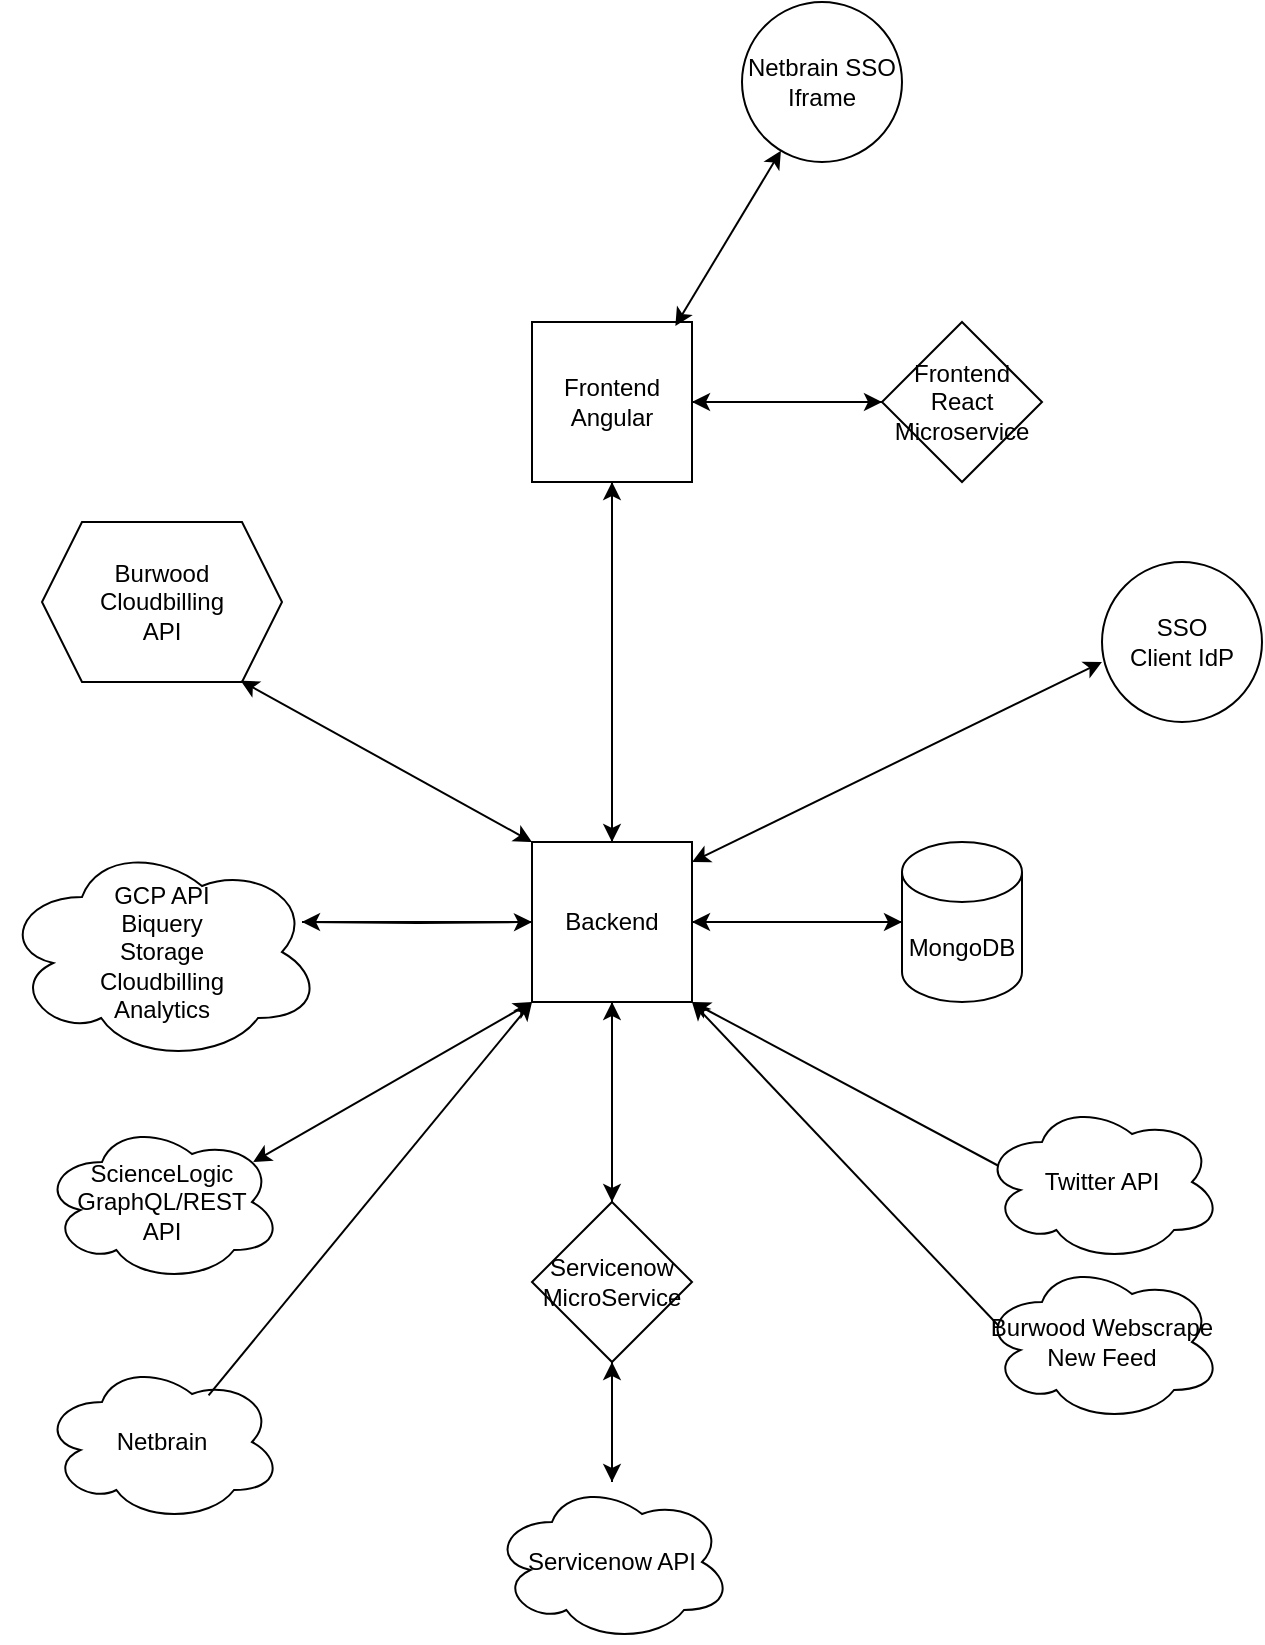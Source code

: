<mxfile version="14.6.13" type="device"><diagram id="ZVrkaHAL1JT_8nbGt8JQ" name="Page-1"><mxGraphModel dx="2062" dy="1075" grid="1" gridSize="10" guides="1" tooltips="1" connect="1" arrows="1" fold="1" page="1" pageScale="1" pageWidth="850" pageHeight="1100" math="0" shadow="0"><root><mxCell id="0"/><mxCell id="1" parent="0"/><mxCell id="yl0aBfTTkvznXmLpyfdx-13" style="edgeStyle=orthogonalEdgeStyle;rounded=0;orthogonalLoop=1;jettySize=auto;html=1;entryX=1;entryY=0.5;entryDx=0;entryDy=0;" edge="1" parent="1" source="yl0aBfTTkvznXmLpyfdx-1" target="yl0aBfTTkvznXmLpyfdx-2"><mxGeometry relative="1" as="geometry"/></mxCell><mxCell id="yl0aBfTTkvznXmLpyfdx-1" value="MongoDB" style="shape=cylinder3;whiteSpace=wrap;html=1;boundedLbl=1;backgroundOutline=1;size=15;" vertex="1" parent="1"><mxGeometry x="570" y="540" width="60" height="80" as="geometry"/></mxCell><mxCell id="yl0aBfTTkvznXmLpyfdx-9" style="edgeStyle=orthogonalEdgeStyle;rounded=0;orthogonalLoop=1;jettySize=auto;html=1;entryX=0.5;entryY=0;entryDx=0;entryDy=0;" edge="1" parent="1" source="yl0aBfTTkvznXmLpyfdx-2" target="yl0aBfTTkvznXmLpyfdx-3"><mxGeometry relative="1" as="geometry"/></mxCell><mxCell id="yl0aBfTTkvznXmLpyfdx-10" style="edgeStyle=orthogonalEdgeStyle;rounded=0;orthogonalLoop=1;jettySize=auto;html=1;entryX=0;entryY=0.5;entryDx=0;entryDy=0;entryPerimeter=0;" edge="1" parent="1" source="yl0aBfTTkvznXmLpyfdx-2" target="yl0aBfTTkvznXmLpyfdx-1"><mxGeometry relative="1" as="geometry"/></mxCell><mxCell id="yl0aBfTTkvznXmLpyfdx-11" style="edgeStyle=orthogonalEdgeStyle;rounded=0;orthogonalLoop=1;jettySize=auto;html=1;entryX=0.5;entryY=1;entryDx=0;entryDy=0;" edge="1" parent="1" source="yl0aBfTTkvznXmLpyfdx-2" target="yl0aBfTTkvznXmLpyfdx-4"><mxGeometry relative="1" as="geometry"/></mxCell><mxCell id="yl0aBfTTkvznXmLpyfdx-18" style="edgeStyle=orthogonalEdgeStyle;rounded=0;orthogonalLoop=1;jettySize=auto;html=1;entryX=1;entryY=0.5;entryDx=0;entryDy=0;" edge="1" parent="1" source="yl0aBfTTkvznXmLpyfdx-2"><mxGeometry relative="1" as="geometry"><mxPoint x="270" y="580" as="targetPoint"/></mxGeometry></mxCell><mxCell id="yl0aBfTTkvznXmLpyfdx-2" value="Backend" style="whiteSpace=wrap;html=1;aspect=fixed;" vertex="1" parent="1"><mxGeometry x="385" y="540" width="80" height="80" as="geometry"/></mxCell><mxCell id="yl0aBfTTkvznXmLpyfdx-14" style="edgeStyle=orthogonalEdgeStyle;rounded=0;orthogonalLoop=1;jettySize=auto;html=1;entryX=0.5;entryY=1;entryDx=0;entryDy=0;" edge="1" parent="1" source="yl0aBfTTkvznXmLpyfdx-3" target="yl0aBfTTkvznXmLpyfdx-2"><mxGeometry relative="1" as="geometry"/></mxCell><mxCell id="yl0aBfTTkvznXmLpyfdx-43" style="edgeStyle=orthogonalEdgeStyle;rounded=0;orthogonalLoop=1;jettySize=auto;html=1;" edge="1" parent="1" source="yl0aBfTTkvznXmLpyfdx-3" target="yl0aBfTTkvznXmLpyfdx-42"><mxGeometry relative="1" as="geometry"/></mxCell><mxCell id="yl0aBfTTkvznXmLpyfdx-3" value="Servicenow&lt;br&gt;MicroService" style="rhombus;whiteSpace=wrap;html=1;" vertex="1" parent="1"><mxGeometry x="385" y="720" width="80" height="80" as="geometry"/></mxCell><mxCell id="yl0aBfTTkvznXmLpyfdx-12" style="edgeStyle=orthogonalEdgeStyle;rounded=0;orthogonalLoop=1;jettySize=auto;html=1;" edge="1" parent="1" source="yl0aBfTTkvznXmLpyfdx-4" target="yl0aBfTTkvznXmLpyfdx-2"><mxGeometry relative="1" as="geometry"/></mxCell><mxCell id="yl0aBfTTkvznXmLpyfdx-15" style="edgeStyle=orthogonalEdgeStyle;rounded=0;orthogonalLoop=1;jettySize=auto;html=1;entryX=0;entryY=0.5;entryDx=0;entryDy=0;" edge="1" parent="1" source="yl0aBfTTkvznXmLpyfdx-4" target="yl0aBfTTkvznXmLpyfdx-5"><mxGeometry relative="1" as="geometry"/></mxCell><mxCell id="yl0aBfTTkvznXmLpyfdx-4" value="Frontend&lt;br&gt;Angular" style="whiteSpace=wrap;html=1;aspect=fixed;" vertex="1" parent="1"><mxGeometry x="385" y="280" width="80" height="80" as="geometry"/></mxCell><mxCell id="yl0aBfTTkvznXmLpyfdx-16" style="edgeStyle=orthogonalEdgeStyle;rounded=0;orthogonalLoop=1;jettySize=auto;html=1;entryX=1;entryY=0.5;entryDx=0;entryDy=0;" edge="1" parent="1" source="yl0aBfTTkvznXmLpyfdx-5" target="yl0aBfTTkvznXmLpyfdx-4"><mxGeometry relative="1" as="geometry"/></mxCell><mxCell id="yl0aBfTTkvznXmLpyfdx-5" value="Frontend&lt;br&gt;React&lt;br&gt;Microservice" style="rhombus;whiteSpace=wrap;html=1;" vertex="1" parent="1"><mxGeometry x="560" y="280" width="80" height="80" as="geometry"/></mxCell><mxCell id="yl0aBfTTkvznXmLpyfdx-19" style="edgeStyle=orthogonalEdgeStyle;rounded=0;orthogonalLoop=1;jettySize=auto;html=1;entryX=0;entryY=0.5;entryDx=0;entryDy=0;" edge="1" parent="1" target="yl0aBfTTkvznXmLpyfdx-2"><mxGeometry relative="1" as="geometry"><mxPoint x="270" y="580" as="sourcePoint"/></mxGeometry></mxCell><mxCell id="yl0aBfTTkvznXmLpyfdx-25" value="" style="endArrow=classic;startArrow=classic;html=1;entryX=0;entryY=1;entryDx=0;entryDy=0;exitX=0.88;exitY=0.25;exitDx=0;exitDy=0;exitPerimeter=0;" edge="1" parent="1" source="yl0aBfTTkvznXmLpyfdx-31" target="yl0aBfTTkvznXmLpyfdx-2"><mxGeometry width="50" height="50" relative="1" as="geometry"><mxPoint x="266.154" y="738.462" as="sourcePoint"/><mxPoint x="310" y="690" as="targetPoint"/></mxGeometry></mxCell><mxCell id="yl0aBfTTkvznXmLpyfdx-27" value="SSO&lt;br&gt;Client IdP" style="ellipse;whiteSpace=wrap;html=1;aspect=fixed;" vertex="1" parent="1"><mxGeometry x="670" y="400" width="80" height="80" as="geometry"/></mxCell><mxCell id="yl0aBfTTkvznXmLpyfdx-29" value="" style="endArrow=classic;startArrow=classic;html=1;entryX=0;entryY=0.625;entryDx=0;entryDy=0;entryPerimeter=0;" edge="1" parent="1" target="yl0aBfTTkvznXmLpyfdx-27"><mxGeometry width="50" height="50" relative="1" as="geometry"><mxPoint x="465" y="550" as="sourcePoint"/><mxPoint x="515" y="500" as="targetPoint"/></mxGeometry></mxCell><mxCell id="yl0aBfTTkvznXmLpyfdx-30" value="&lt;span&gt;GCP API&lt;/span&gt;&lt;br&gt;&lt;span&gt;Biquery&lt;/span&gt;&lt;br&gt;&lt;span&gt;Storage&lt;/span&gt;&lt;br&gt;&lt;span&gt;Cloudbilling&lt;br&gt;Analytics&lt;br&gt;&lt;/span&gt;" style="ellipse;shape=cloud;whiteSpace=wrap;html=1;" vertex="1" parent="1"><mxGeometry x="120" y="540" width="160" height="110" as="geometry"/></mxCell><mxCell id="yl0aBfTTkvznXmLpyfdx-31" value="&lt;span&gt;ScienceLogic&lt;br&gt;GraphQL/REST&lt;br&gt;API&lt;br&gt;&lt;/span&gt;" style="ellipse;shape=cloud;whiteSpace=wrap;html=1;" vertex="1" parent="1"><mxGeometry x="140" y="680" width="120" height="80" as="geometry"/></mxCell><mxCell id="yl0aBfTTkvznXmLpyfdx-32" value="Twitter API" style="ellipse;shape=cloud;whiteSpace=wrap;html=1;" vertex="1" parent="1"><mxGeometry x="610" y="670" width="120" height="80" as="geometry"/></mxCell><mxCell id="yl0aBfTTkvznXmLpyfdx-33" value="Burwood Webscrape&lt;br&gt;New Feed" style="ellipse;shape=cloud;whiteSpace=wrap;html=1;" vertex="1" parent="1"><mxGeometry x="610" y="750" width="120" height="80" as="geometry"/></mxCell><mxCell id="yl0aBfTTkvznXmLpyfdx-37" value="" style="endArrow=classic;html=1;entryX=1;entryY=1;entryDx=0;entryDy=0;exitX=0.07;exitY=0.4;exitDx=0;exitDy=0;exitPerimeter=0;" edge="1" parent="1" source="yl0aBfTTkvznXmLpyfdx-32" target="yl0aBfTTkvznXmLpyfdx-2"><mxGeometry width="50" height="50" relative="1" as="geometry"><mxPoint x="560" y="710" as="sourcePoint"/><mxPoint x="610" y="660" as="targetPoint"/></mxGeometry></mxCell><mxCell id="yl0aBfTTkvznXmLpyfdx-38" value="" style="endArrow=classic;html=1;entryX=1;entryY=1;entryDx=0;entryDy=0;exitX=0.07;exitY=0.4;exitDx=0;exitDy=0;exitPerimeter=0;" edge="1" parent="1" source="yl0aBfTTkvznXmLpyfdx-33" target="yl0aBfTTkvznXmLpyfdx-2"><mxGeometry width="50" height="50" relative="1" as="geometry"><mxPoint x="540" y="780" as="sourcePoint"/><mxPoint x="590" y="730" as="targetPoint"/></mxGeometry></mxCell><mxCell id="yl0aBfTTkvznXmLpyfdx-39" value="Netbrain" style="ellipse;shape=cloud;whiteSpace=wrap;html=1;" vertex="1" parent="1"><mxGeometry x="140" y="800" width="120" height="80" as="geometry"/></mxCell><mxCell id="yl0aBfTTkvznXmLpyfdx-41" value="" style="endArrow=classic;html=1;entryX=0;entryY=1;entryDx=0;entryDy=0;exitX=0.694;exitY=0.208;exitDx=0;exitDy=0;exitPerimeter=0;" edge="1" parent="1" source="yl0aBfTTkvznXmLpyfdx-39" target="yl0aBfTTkvznXmLpyfdx-2"><mxGeometry width="50" height="50" relative="1" as="geometry"><mxPoint x="300" y="800" as="sourcePoint"/><mxPoint x="350" y="750" as="targetPoint"/></mxGeometry></mxCell><mxCell id="yl0aBfTTkvznXmLpyfdx-44" style="edgeStyle=orthogonalEdgeStyle;rounded=0;orthogonalLoop=1;jettySize=auto;html=1;entryX=0.5;entryY=1;entryDx=0;entryDy=0;" edge="1" parent="1" source="yl0aBfTTkvznXmLpyfdx-42" target="yl0aBfTTkvznXmLpyfdx-3"><mxGeometry relative="1" as="geometry"/></mxCell><mxCell id="yl0aBfTTkvznXmLpyfdx-42" value="Servicenow API" style="ellipse;shape=cloud;whiteSpace=wrap;html=1;" vertex="1" parent="1"><mxGeometry x="365" y="860" width="120" height="80" as="geometry"/></mxCell><mxCell id="yl0aBfTTkvznXmLpyfdx-45" value="Netbrain SSO&lt;br&gt;Iframe" style="ellipse;whiteSpace=wrap;html=1;aspect=fixed;" vertex="1" parent="1"><mxGeometry x="490" y="120" width="80" height="80" as="geometry"/></mxCell><mxCell id="yl0aBfTTkvznXmLpyfdx-46" value="" style="endArrow=classic;startArrow=classic;html=1;exitX=0.896;exitY=0.025;exitDx=0;exitDy=0;exitPerimeter=0;" edge="1" parent="1" source="yl0aBfTTkvznXmLpyfdx-4" target="yl0aBfTTkvznXmLpyfdx-45"><mxGeometry width="50" height="50" relative="1" as="geometry"><mxPoint x="460" y="290" as="sourcePoint"/><mxPoint x="500" y="210" as="targetPoint"/></mxGeometry></mxCell><mxCell id="yl0aBfTTkvznXmLpyfdx-47" value="Burwood&lt;br&gt;Cloudbilling&lt;br&gt;API" style="shape=hexagon;perimeter=hexagonPerimeter2;whiteSpace=wrap;html=1;fixedSize=1;" vertex="1" parent="1"><mxGeometry x="140" y="380" width="120" height="80" as="geometry"/></mxCell><mxCell id="yl0aBfTTkvznXmLpyfdx-48" value="" style="endArrow=classic;startArrow=classic;html=1;entryX=0;entryY=0;entryDx=0;entryDy=0;exitX=0.828;exitY=0.992;exitDx=0;exitDy=0;exitPerimeter=0;" edge="1" parent="1" source="yl0aBfTTkvznXmLpyfdx-47" target="yl0aBfTTkvznXmLpyfdx-2"><mxGeometry width="50" height="50" relative="1" as="geometry"><mxPoint x="290" y="520" as="sourcePoint"/><mxPoint x="340" y="470" as="targetPoint"/></mxGeometry></mxCell></root></mxGraphModel></diagram></mxfile>